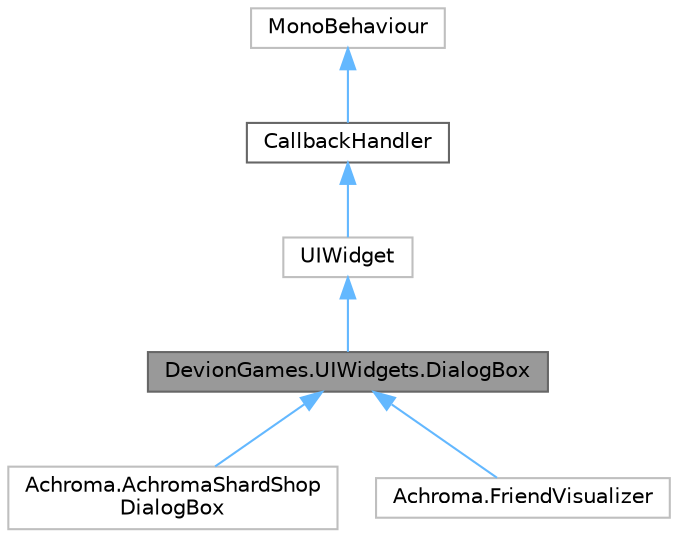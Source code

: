 digraph "DevionGames.UIWidgets.DialogBox"
{
 // LATEX_PDF_SIZE
  bgcolor="transparent";
  edge [fontname=Helvetica,fontsize=10,labelfontname=Helvetica,labelfontsize=10];
  node [fontname=Helvetica,fontsize=10,shape=box,height=0.2,width=0.4];
  Node1 [id="Node000001",label="DevionGames.UIWidgets.DialogBox",height=0.2,width=0.4,color="gray40", fillcolor="grey60", style="filled", fontcolor="black",tooltip=" "];
  Node2 -> Node1 [id="edge1_Node000001_Node000002",dir="back",color="steelblue1",style="solid",tooltip=" "];
  Node2 [id="Node000002",label="UIWidget",height=0.2,width=0.4,color="grey75", fillcolor="white", style="filled",URL="$class_devion_games_1_1_u_i_widgets_1_1_u_i_widget.html",tooltip=" "];
  Node3 -> Node2 [id="edge2_Node000002_Node000003",dir="back",color="steelblue1",style="solid",tooltip=" "];
  Node3 [id="Node000003",label="CallbackHandler",height=0.2,width=0.4,color="gray40", fillcolor="white", style="filled",URL="$class_devion_games_1_1_callback_handler.html",tooltip="Callback handler for custom events."];
  Node4 -> Node3 [id="edge3_Node000003_Node000004",dir="back",color="steelblue1",style="solid",tooltip=" "];
  Node4 [id="Node000004",label="MonoBehaviour",height=0.2,width=0.4,color="grey75", fillcolor="white", style="filled",tooltip=" "];
  Node1 -> Node5 [id="edge4_Node000001_Node000005",dir="back",color="steelblue1",style="solid",tooltip=" "];
  Node5 [id="Node000005",label="Achroma.AchromaShardShop\lDialogBox",height=0.2,width=0.4,color="grey75", fillcolor="white", style="filled",URL="$class_achroma_1_1_achroma_shard_shop_dialog_box.html",tooltip=" "];
  Node1 -> Node6 [id="edge5_Node000001_Node000006",dir="back",color="steelblue1",style="solid",tooltip=" "];
  Node6 [id="Node000006",label="Achroma.FriendVisualizer",height=0.2,width=0.4,color="grey75", fillcolor="white", style="filled",URL="$class_achroma_1_1_friend_visualizer.html",tooltip=" "];
}

